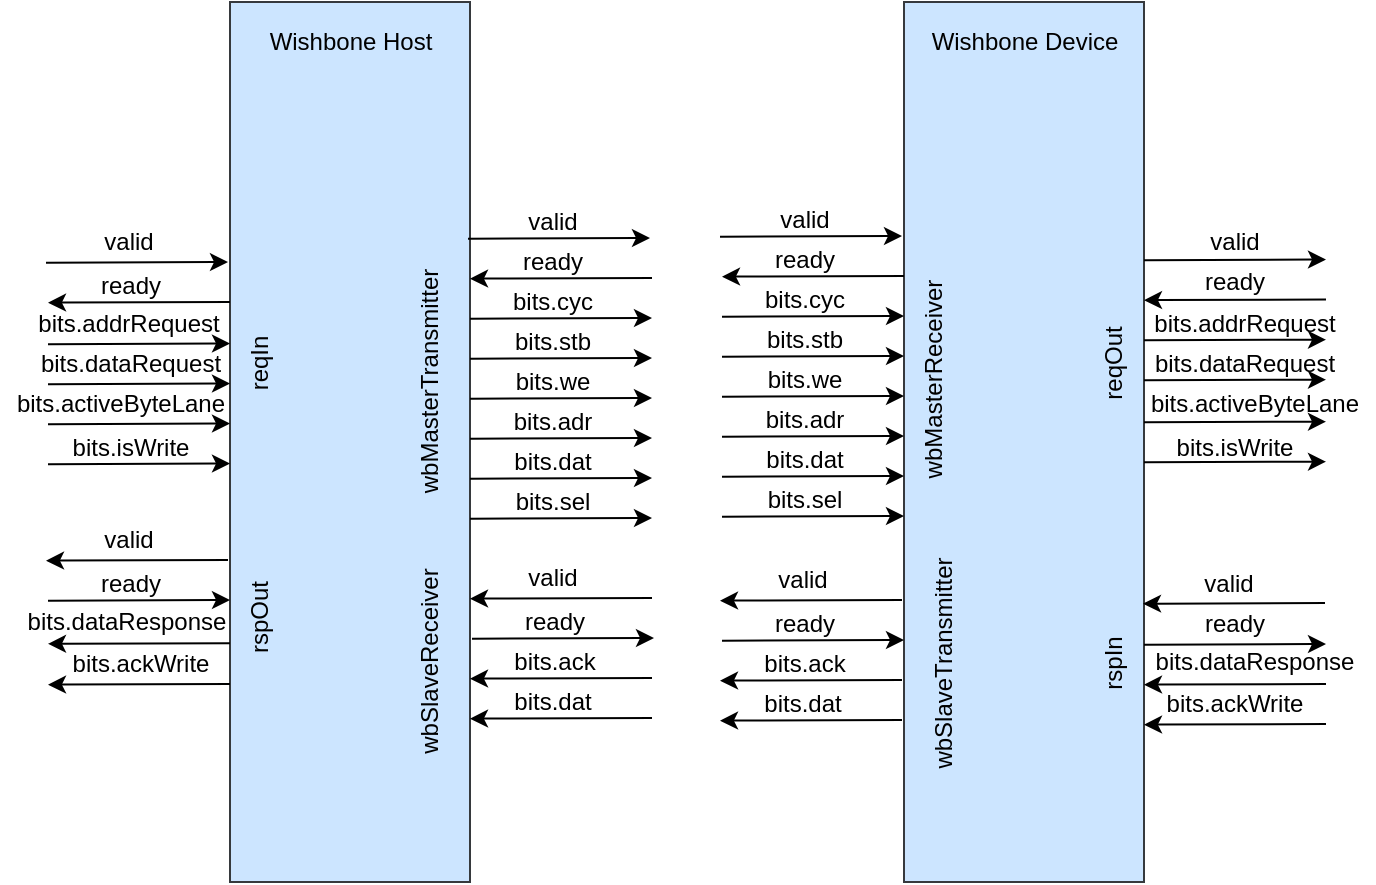 <mxfile version="14.6.3" type="device" pages="4"><diagram id="C6tOyZgDRkpqymUV0Hag" name="WB_Host"><mxGraphModel dx="786" dy="546" grid="1" gridSize="10" guides="1" tooltips="1" connect="1" arrows="1" fold="1" page="1" pageScale="1" pageWidth="850" pageHeight="1100" math="0" shadow="0"><root><mxCell id="0"/><mxCell id="1" parent="0"/><mxCell id="m73TLcLcQmcLvxjNOBcX-1" value="" style="rounded=0;whiteSpace=wrap;html=1;fillColor=#cce5ff;strokeColor=#36393d;" parent="1" vertex="1"><mxGeometry x="215" y="200" width="120" height="440" as="geometry"/></mxCell><mxCell id="m73TLcLcQmcLvxjNOBcX-2" value="" style="endArrow=classic;html=1;exitX=0.995;exitY=0.056;exitDx=0;exitDy=0;exitPerimeter=0;" parent="1" edge="1"><mxGeometry width="50" height="50" relative="1" as="geometry"><mxPoint x="334" y="318.32" as="sourcePoint"/><mxPoint x="425" y="318" as="targetPoint"/></mxGeometry></mxCell><mxCell id="m73TLcLcQmcLvxjNOBcX-3" value="" style="endArrow=classic;html=1;exitX=0.995;exitY=0.056;exitDx=0;exitDy=0;exitPerimeter=0;" parent="1" edge="1"><mxGeometry width="50" height="50" relative="1" as="geometry"><mxPoint x="426" y="338" as="sourcePoint"/><mxPoint x="335" y="338.32" as="targetPoint"/></mxGeometry></mxCell><mxCell id="m73TLcLcQmcLvxjNOBcX-4" value="valid" style="text;html=1;align=center;verticalAlign=middle;resizable=0;points=[];autosize=1;" parent="1" vertex="1"><mxGeometry x="356" y="300" width="40" height="20" as="geometry"/></mxCell><mxCell id="m73TLcLcQmcLvxjNOBcX-5" value="ready" style="text;html=1;align=center;verticalAlign=middle;resizable=0;points=[];autosize=1;" parent="1" vertex="1"><mxGeometry x="351" y="320" width="50" height="20" as="geometry"/></mxCell><mxCell id="m73TLcLcQmcLvxjNOBcX-6" value="" style="endArrow=classic;html=1;exitX=0.995;exitY=0.056;exitDx=0;exitDy=0;exitPerimeter=0;" parent="1" edge="1"><mxGeometry width="50" height="50" relative="1" as="geometry"><mxPoint x="335" y="358.32" as="sourcePoint"/><mxPoint x="426" y="358" as="targetPoint"/></mxGeometry></mxCell><mxCell id="m73TLcLcQmcLvxjNOBcX-7" value="bits.cyc" style="text;html=1;align=center;verticalAlign=middle;resizable=0;points=[];autosize=1;" parent="1" vertex="1"><mxGeometry x="346" y="340" width="60" height="20" as="geometry"/></mxCell><mxCell id="m73TLcLcQmcLvxjNOBcX-8" value="" style="endArrow=classic;html=1;exitX=0.995;exitY=0.056;exitDx=0;exitDy=0;exitPerimeter=0;" parent="1" edge="1"><mxGeometry width="50" height="50" relative="1" as="geometry"><mxPoint x="335" y="378.32" as="sourcePoint"/><mxPoint x="426" y="378" as="targetPoint"/></mxGeometry></mxCell><mxCell id="m73TLcLcQmcLvxjNOBcX-9" value="bits.stb" style="text;html=1;align=center;verticalAlign=middle;resizable=0;points=[];autosize=1;" parent="1" vertex="1"><mxGeometry x="351" y="360" width="50" height="20" as="geometry"/></mxCell><mxCell id="m73TLcLcQmcLvxjNOBcX-10" value="" style="endArrow=classic;html=1;exitX=0.995;exitY=0.056;exitDx=0;exitDy=0;exitPerimeter=0;" parent="1" edge="1"><mxGeometry width="50" height="50" relative="1" as="geometry"><mxPoint x="335" y="398.32" as="sourcePoint"/><mxPoint x="426" y="398" as="targetPoint"/></mxGeometry></mxCell><mxCell id="m73TLcLcQmcLvxjNOBcX-11" value="" style="endArrow=classic;html=1;exitX=0.995;exitY=0.056;exitDx=0;exitDy=0;exitPerimeter=0;" parent="1" edge="1"><mxGeometry width="50" height="50" relative="1" as="geometry"><mxPoint x="335" y="418.32" as="sourcePoint"/><mxPoint x="426" y="418" as="targetPoint"/></mxGeometry></mxCell><mxCell id="m73TLcLcQmcLvxjNOBcX-12" value="" style="endArrow=classic;html=1;exitX=0.995;exitY=0.056;exitDx=0;exitDy=0;exitPerimeter=0;" parent="1" edge="1"><mxGeometry width="50" height="50" relative="1" as="geometry"><mxPoint x="335" y="438.32" as="sourcePoint"/><mxPoint x="426" y="438" as="targetPoint"/></mxGeometry></mxCell><mxCell id="m73TLcLcQmcLvxjNOBcX-13" value="bits.we" style="text;html=1;align=center;verticalAlign=middle;resizable=0;points=[];autosize=1;" parent="1" vertex="1"><mxGeometry x="351" y="380" width="50" height="20" as="geometry"/></mxCell><mxCell id="m73TLcLcQmcLvxjNOBcX-14" value="bits.adr" style="text;html=1;align=center;verticalAlign=middle;resizable=0;points=[];autosize=1;" parent="1" vertex="1"><mxGeometry x="351" y="400" width="50" height="20" as="geometry"/></mxCell><mxCell id="m73TLcLcQmcLvxjNOBcX-15" value="bits.dat" style="text;html=1;align=center;verticalAlign=middle;resizable=0;points=[];autosize=1;" parent="1" vertex="1"><mxGeometry x="351" y="420" width="50" height="20" as="geometry"/></mxCell><mxCell id="m73TLcLcQmcLvxjNOBcX-16" value="" style="endArrow=classic;html=1;exitX=0.995;exitY=0.056;exitDx=0;exitDy=0;exitPerimeter=0;" parent="1" edge="1"><mxGeometry width="50" height="50" relative="1" as="geometry"><mxPoint x="335" y="458.32" as="sourcePoint"/><mxPoint x="426" y="458" as="targetPoint"/></mxGeometry></mxCell><mxCell id="m73TLcLcQmcLvxjNOBcX-17" value="bits.sel" style="text;html=1;align=center;verticalAlign=middle;resizable=0;points=[];autosize=1;" parent="1" vertex="1"><mxGeometry x="351" y="440" width="50" height="20" as="geometry"/></mxCell><mxCell id="m73TLcLcQmcLvxjNOBcX-19" value="wbMasterTransmitter" style="text;html=1;align=center;verticalAlign=middle;resizable=0;points=[];autosize=1;rotation=-90;" parent="1" vertex="1"><mxGeometry x="250" y="380" width="130" height="20" as="geometry"/></mxCell><mxCell id="m73TLcLcQmcLvxjNOBcX-20" value="valid" style="text;html=1;align=center;verticalAlign=middle;resizable=0;points=[];autosize=1;" parent="1" vertex="1"><mxGeometry x="356" y="478" width="40" height="20" as="geometry"/></mxCell><mxCell id="m73TLcLcQmcLvxjNOBcX-21" value="" style="endArrow=classic;html=1;exitX=0.995;exitY=0.056;exitDx=0;exitDy=0;exitPerimeter=0;" parent="1" edge="1"><mxGeometry width="50" height="50" relative="1" as="geometry"><mxPoint x="426" y="498" as="sourcePoint"/><mxPoint x="335" y="498.32" as="targetPoint"/></mxGeometry></mxCell><mxCell id="m73TLcLcQmcLvxjNOBcX-22" value="ready" style="text;html=1;align=center;verticalAlign=middle;resizable=0;points=[];autosize=1;" parent="1" vertex="1"><mxGeometry x="352" y="500" width="50" height="20" as="geometry"/></mxCell><mxCell id="m73TLcLcQmcLvxjNOBcX-23" value="" style="endArrow=classic;html=1;exitX=0.995;exitY=0.056;exitDx=0;exitDy=0;exitPerimeter=0;" parent="1" edge="1"><mxGeometry width="50" height="50" relative="1" as="geometry"><mxPoint x="336" y="518.32" as="sourcePoint"/><mxPoint x="427" y="518" as="targetPoint"/></mxGeometry></mxCell><mxCell id="m73TLcLcQmcLvxjNOBcX-24" value="" style="endArrow=classic;html=1;exitX=0.995;exitY=0.056;exitDx=0;exitDy=0;exitPerimeter=0;" parent="1" edge="1"><mxGeometry width="50" height="50" relative="1" as="geometry"><mxPoint x="426" y="538" as="sourcePoint"/><mxPoint x="335" y="538.32" as="targetPoint"/></mxGeometry></mxCell><mxCell id="m73TLcLcQmcLvxjNOBcX-25" value="" style="endArrow=classic;html=1;exitX=0.995;exitY=0.056;exitDx=0;exitDy=0;exitPerimeter=0;" parent="1" edge="1"><mxGeometry width="50" height="50" relative="1" as="geometry"><mxPoint x="426" y="558" as="sourcePoint"/><mxPoint x="335" y="558.32" as="targetPoint"/></mxGeometry></mxCell><mxCell id="m73TLcLcQmcLvxjNOBcX-26" value="bits.ack" style="text;html=1;align=center;verticalAlign=middle;resizable=0;points=[];autosize=1;" parent="1" vertex="1"><mxGeometry x="347" y="520" width="60" height="20" as="geometry"/></mxCell><mxCell id="m73TLcLcQmcLvxjNOBcX-27" value="bits.dat" style="text;html=1;align=center;verticalAlign=middle;resizable=0;points=[];autosize=1;" parent="1" vertex="1"><mxGeometry x="351" y="540" width="50" height="20" as="geometry"/></mxCell><mxCell id="m73TLcLcQmcLvxjNOBcX-29" value="wbSlaveReceiver" style="text;html=1;align=center;verticalAlign=middle;resizable=0;points=[];autosize=1;rotation=-90;" parent="1" vertex="1"><mxGeometry x="260" y="520" width="110" height="20" as="geometry"/></mxCell><mxCell id="m73TLcLcQmcLvxjNOBcX-30" value="valid" style="text;html=1;align=center;verticalAlign=middle;resizable=0;points=[];autosize=1;" parent="1" vertex="1"><mxGeometry x="144" y="310" width="40" height="20" as="geometry"/></mxCell><mxCell id="m73TLcLcQmcLvxjNOBcX-31" value="" style="endArrow=classic;html=1;exitX=0.995;exitY=0.056;exitDx=0;exitDy=0;exitPerimeter=0;" parent="1" edge="1"><mxGeometry width="50" height="50" relative="1" as="geometry"><mxPoint x="123" y="330.32" as="sourcePoint"/><mxPoint x="214" y="330" as="targetPoint"/></mxGeometry></mxCell><mxCell id="m73TLcLcQmcLvxjNOBcX-32" value="ready" style="text;html=1;align=center;verticalAlign=middle;resizable=0;points=[];autosize=1;" parent="1" vertex="1"><mxGeometry x="140" y="332" width="50" height="20" as="geometry"/></mxCell><mxCell id="m73TLcLcQmcLvxjNOBcX-33" value="" style="endArrow=classic;html=1;exitX=0.995;exitY=0.056;exitDx=0;exitDy=0;exitPerimeter=0;" parent="1" edge="1"><mxGeometry width="50" height="50" relative="1" as="geometry"><mxPoint x="215" y="350" as="sourcePoint"/><mxPoint x="124" y="350.32" as="targetPoint"/></mxGeometry></mxCell><mxCell id="m73TLcLcQmcLvxjNOBcX-34" value="" style="endArrow=classic;html=1;exitX=0.995;exitY=0.056;exitDx=0;exitDy=0;exitPerimeter=0;" parent="1" edge="1"><mxGeometry width="50" height="50" relative="1" as="geometry"><mxPoint x="124" y="371.08" as="sourcePoint"/><mxPoint x="215" y="370.76" as="targetPoint"/></mxGeometry></mxCell><mxCell id="m73TLcLcQmcLvxjNOBcX-35" value="bits.addrRequest" style="text;html=1;align=center;verticalAlign=middle;resizable=0;points=[];autosize=1;" parent="1" vertex="1"><mxGeometry x="109" y="351" width="110" height="20" as="geometry"/></mxCell><mxCell id="m73TLcLcQmcLvxjNOBcX-37" value="" style="endArrow=classic;html=1;exitX=0.995;exitY=0.056;exitDx=0;exitDy=0;exitPerimeter=0;" parent="1" edge="1"><mxGeometry width="50" height="50" relative="1" as="geometry"><mxPoint x="124" y="391.08" as="sourcePoint"/><mxPoint x="215" y="390.76" as="targetPoint"/></mxGeometry></mxCell><mxCell id="m73TLcLcQmcLvxjNOBcX-38" value="bits.dataRequest" style="text;html=1;align=center;verticalAlign=middle;resizable=0;points=[];autosize=1;" parent="1" vertex="1"><mxGeometry x="110" y="371" width="110" height="20" as="geometry"/></mxCell><mxCell id="m73TLcLcQmcLvxjNOBcX-39" value="" style="endArrow=classic;html=1;exitX=0.995;exitY=0.056;exitDx=0;exitDy=0;exitPerimeter=0;" parent="1" edge="1"><mxGeometry width="50" height="50" relative="1" as="geometry"><mxPoint x="124" y="411.08" as="sourcePoint"/><mxPoint x="215" y="410.76" as="targetPoint"/></mxGeometry></mxCell><mxCell id="m73TLcLcQmcLvxjNOBcX-40" value="bits.activeByteLane" style="text;html=1;align=center;verticalAlign=middle;resizable=0;points=[];autosize=1;" parent="1" vertex="1"><mxGeometry x="100" y="391" width="120" height="20" as="geometry"/></mxCell><mxCell id="m73TLcLcQmcLvxjNOBcX-41" value="" style="endArrow=classic;html=1;exitX=0.995;exitY=0.056;exitDx=0;exitDy=0;exitPerimeter=0;" parent="1" edge="1"><mxGeometry width="50" height="50" relative="1" as="geometry"><mxPoint x="124" y="431.08" as="sourcePoint"/><mxPoint x="215" y="430.76" as="targetPoint"/></mxGeometry></mxCell><mxCell id="m73TLcLcQmcLvxjNOBcX-43" value="bits.isWrite" style="text;html=1;align=center;verticalAlign=middle;resizable=0;points=[];autosize=1;" parent="1" vertex="1"><mxGeometry x="130" y="413" width="70" height="20" as="geometry"/></mxCell><mxCell id="m73TLcLcQmcLvxjNOBcX-45" value="reqIn" style="text;html=1;align=center;verticalAlign=middle;resizable=0;points=[];autosize=1;rotation=-90;" parent="1" vertex="1"><mxGeometry x="210" y="371" width="40" height="20" as="geometry"/></mxCell><mxCell id="m73TLcLcQmcLvxjNOBcX-46" value="valid" style="text;html=1;align=center;verticalAlign=middle;resizable=0;points=[];autosize=1;" parent="1" vertex="1"><mxGeometry x="144" y="459" width="40" height="20" as="geometry"/></mxCell><mxCell id="m73TLcLcQmcLvxjNOBcX-47" value="" style="endArrow=classic;html=1;exitX=0.995;exitY=0.056;exitDx=0;exitDy=0;exitPerimeter=0;" parent="1" edge="1"><mxGeometry width="50" height="50" relative="1" as="geometry"><mxPoint x="214" y="479" as="sourcePoint"/><mxPoint x="123" y="479.32" as="targetPoint"/></mxGeometry></mxCell><mxCell id="m73TLcLcQmcLvxjNOBcX-48" value="ready" style="text;html=1;align=center;verticalAlign=middle;resizable=0;points=[];autosize=1;" parent="1" vertex="1"><mxGeometry x="140" y="481" width="50" height="20" as="geometry"/></mxCell><mxCell id="m73TLcLcQmcLvxjNOBcX-49" value="" style="endArrow=classic;html=1;exitX=0.995;exitY=0.056;exitDx=0;exitDy=0;exitPerimeter=0;" parent="1" edge="1"><mxGeometry width="50" height="50" relative="1" as="geometry"><mxPoint x="124" y="499.32" as="sourcePoint"/><mxPoint x="215" y="499" as="targetPoint"/></mxGeometry></mxCell><mxCell id="m73TLcLcQmcLvxjNOBcX-50" value="" style="endArrow=classic;html=1;exitX=0.995;exitY=0.056;exitDx=0;exitDy=0;exitPerimeter=0;" parent="1" edge="1"><mxGeometry width="50" height="50" relative="1" as="geometry"><mxPoint x="215" y="520.6" as="sourcePoint"/><mxPoint x="124" y="520.92" as="targetPoint"/></mxGeometry></mxCell><mxCell id="m73TLcLcQmcLvxjNOBcX-51" value="bits.dataResponse" style="text;html=1;align=center;verticalAlign=middle;resizable=0;points=[];autosize=1;" parent="1" vertex="1"><mxGeometry x="108" y="500" width="110" height="20" as="geometry"/></mxCell><mxCell id="m73TLcLcQmcLvxjNOBcX-53" value="" style="endArrow=classic;html=1;exitX=0.995;exitY=0.056;exitDx=0;exitDy=0;exitPerimeter=0;" parent="1" edge="1"><mxGeometry width="50" height="50" relative="1" as="geometry"><mxPoint x="215" y="541" as="sourcePoint"/><mxPoint x="124" y="541.32" as="targetPoint"/></mxGeometry></mxCell><mxCell id="m73TLcLcQmcLvxjNOBcX-54" value="bits.ackWrite" style="text;html=1;align=center;verticalAlign=middle;resizable=0;points=[];autosize=1;" parent="1" vertex="1"><mxGeometry x="130" y="521" width="80" height="20" as="geometry"/></mxCell><mxCell id="m73TLcLcQmcLvxjNOBcX-56" value="rspOut" style="text;html=1;align=center;verticalAlign=middle;resizable=0;points=[];autosize=1;rotation=-90;" parent="1" vertex="1"><mxGeometry x="205" y="498" width="50" height="20" as="geometry"/></mxCell><mxCell id="RRzw5haZCyhG56mn213c-55" value="" style="rounded=0;whiteSpace=wrap;html=1;fillColor=#cce5ff;strokeColor=#36393d;" parent="1" vertex="1"><mxGeometry x="552" y="200" width="120" height="440" as="geometry"/></mxCell><mxCell id="RRzw5haZCyhG56mn213c-56" value="" style="endArrow=classic;html=1;exitX=0.995;exitY=0.056;exitDx=0;exitDy=0;exitPerimeter=0;" parent="1" edge="1"><mxGeometry x="166" y="199" width="50" height="50" as="geometry"><mxPoint x="460" y="317.32" as="sourcePoint"/><mxPoint x="551" y="317" as="targetPoint"/></mxGeometry></mxCell><mxCell id="RRzw5haZCyhG56mn213c-57" value="" style="endArrow=classic;html=1;exitX=0.995;exitY=0.056;exitDx=0;exitDy=0;exitPerimeter=0;" parent="1" edge="1"><mxGeometry x="166" y="199" width="50" height="50" as="geometry"><mxPoint x="552" y="337" as="sourcePoint"/><mxPoint x="461" y="337.32" as="targetPoint"/></mxGeometry></mxCell><mxCell id="RRzw5haZCyhG56mn213c-58" value="valid" style="text;html=1;align=center;verticalAlign=middle;resizable=0;points=[];autosize=1;" parent="1" vertex="1"><mxGeometry x="482" y="299" width="40" height="20" as="geometry"/></mxCell><mxCell id="RRzw5haZCyhG56mn213c-59" value="ready" style="text;html=1;align=center;verticalAlign=middle;resizable=0;points=[];autosize=1;" parent="1" vertex="1"><mxGeometry x="477" y="319" width="50" height="20" as="geometry"/></mxCell><mxCell id="RRzw5haZCyhG56mn213c-60" value="" style="endArrow=classic;html=1;exitX=0.995;exitY=0.056;exitDx=0;exitDy=0;exitPerimeter=0;" parent="1" edge="1"><mxGeometry x="166" y="199" width="50" height="50" as="geometry"><mxPoint x="461" y="357.32" as="sourcePoint"/><mxPoint x="552" y="357" as="targetPoint"/></mxGeometry></mxCell><mxCell id="RRzw5haZCyhG56mn213c-61" value="bits.cyc" style="text;html=1;align=center;verticalAlign=middle;resizable=0;points=[];autosize=1;" parent="1" vertex="1"><mxGeometry x="472" y="339" width="60" height="20" as="geometry"/></mxCell><mxCell id="RRzw5haZCyhG56mn213c-62" value="" style="endArrow=classic;html=1;exitX=0.995;exitY=0.056;exitDx=0;exitDy=0;exitPerimeter=0;" parent="1" edge="1"><mxGeometry x="166" y="199" width="50" height="50" as="geometry"><mxPoint x="461" y="377.32" as="sourcePoint"/><mxPoint x="552" y="377" as="targetPoint"/></mxGeometry></mxCell><mxCell id="RRzw5haZCyhG56mn213c-63" value="bits.stb" style="text;html=1;align=center;verticalAlign=middle;resizable=0;points=[];autosize=1;" parent="1" vertex="1"><mxGeometry x="477" y="359" width="50" height="20" as="geometry"/></mxCell><mxCell id="RRzw5haZCyhG56mn213c-64" value="" style="endArrow=classic;html=1;exitX=0.995;exitY=0.056;exitDx=0;exitDy=0;exitPerimeter=0;" parent="1" edge="1"><mxGeometry x="166" y="199" width="50" height="50" as="geometry"><mxPoint x="461" y="397.32" as="sourcePoint"/><mxPoint x="552" y="397" as="targetPoint"/></mxGeometry></mxCell><mxCell id="RRzw5haZCyhG56mn213c-65" value="" style="endArrow=classic;html=1;exitX=0.995;exitY=0.056;exitDx=0;exitDy=0;exitPerimeter=0;" parent="1" edge="1"><mxGeometry x="166" y="199" width="50" height="50" as="geometry"><mxPoint x="461" y="417.32" as="sourcePoint"/><mxPoint x="552" y="417" as="targetPoint"/></mxGeometry></mxCell><mxCell id="RRzw5haZCyhG56mn213c-66" value="" style="endArrow=classic;html=1;exitX=0.995;exitY=0.056;exitDx=0;exitDy=0;exitPerimeter=0;" parent="1" edge="1"><mxGeometry x="166" y="199" width="50" height="50" as="geometry"><mxPoint x="461" y="437.32" as="sourcePoint"/><mxPoint x="552" y="437" as="targetPoint"/></mxGeometry></mxCell><mxCell id="RRzw5haZCyhG56mn213c-67" value="bits.we" style="text;html=1;align=center;verticalAlign=middle;resizable=0;points=[];autosize=1;" parent="1" vertex="1"><mxGeometry x="477" y="379" width="50" height="20" as="geometry"/></mxCell><mxCell id="RRzw5haZCyhG56mn213c-68" value="bits.adr" style="text;html=1;align=center;verticalAlign=middle;resizable=0;points=[];autosize=1;" parent="1" vertex="1"><mxGeometry x="477" y="399" width="50" height="20" as="geometry"/></mxCell><mxCell id="RRzw5haZCyhG56mn213c-69" value="bits.dat" style="text;html=1;align=center;verticalAlign=middle;resizable=0;points=[];autosize=1;" parent="1" vertex="1"><mxGeometry x="477" y="419" width="50" height="20" as="geometry"/></mxCell><mxCell id="RRzw5haZCyhG56mn213c-70" value="" style="endArrow=classic;html=1;exitX=0.995;exitY=0.056;exitDx=0;exitDy=0;exitPerimeter=0;" parent="1" edge="1"><mxGeometry x="166" y="199" width="50" height="50" as="geometry"><mxPoint x="461" y="457.32" as="sourcePoint"/><mxPoint x="552" y="457" as="targetPoint"/></mxGeometry></mxCell><mxCell id="RRzw5haZCyhG56mn213c-71" value="bits.sel" style="text;html=1;align=center;verticalAlign=middle;resizable=0;points=[];autosize=1;" parent="1" vertex="1"><mxGeometry x="477" y="439" width="50" height="20" as="geometry"/></mxCell><mxCell id="RRzw5haZCyhG56mn213c-73" value="wbMasterReceiver" style="text;html=1;align=center;verticalAlign=middle;resizable=0;points=[];autosize=1;rotation=-90;" parent="1" vertex="1"><mxGeometry x="512" y="379" width="110" height="20" as="geometry"/></mxCell><mxCell id="RRzw5haZCyhG56mn213c-74" value="valid" style="text;html=1;align=center;verticalAlign=middle;resizable=0;points=[];autosize=1;" parent="1" vertex="1"><mxGeometry x="481" y="479" width="40" height="20" as="geometry"/></mxCell><mxCell id="RRzw5haZCyhG56mn213c-75" value="" style="endArrow=classic;html=1;exitX=0.995;exitY=0.056;exitDx=0;exitDy=0;exitPerimeter=0;" parent="1" edge="1"><mxGeometry x="165" y="201" width="50" height="50" as="geometry"><mxPoint x="551" y="499" as="sourcePoint"/><mxPoint x="460" y="499.32" as="targetPoint"/></mxGeometry></mxCell><mxCell id="RRzw5haZCyhG56mn213c-76" value="ready" style="text;html=1;align=center;verticalAlign=middle;resizable=0;points=[];autosize=1;" parent="1" vertex="1"><mxGeometry x="477" y="501" width="50" height="20" as="geometry"/></mxCell><mxCell id="RRzw5haZCyhG56mn213c-77" value="" style="endArrow=classic;html=1;exitX=0.995;exitY=0.056;exitDx=0;exitDy=0;exitPerimeter=0;" parent="1" edge="1"><mxGeometry x="165" y="201" width="50" height="50" as="geometry"><mxPoint x="461" y="519.32" as="sourcePoint"/><mxPoint x="552" y="519" as="targetPoint"/></mxGeometry></mxCell><mxCell id="RRzw5haZCyhG56mn213c-78" value="" style="endArrow=classic;html=1;exitX=0.995;exitY=0.056;exitDx=0;exitDy=0;exitPerimeter=0;" parent="1" edge="1"><mxGeometry x="165" y="201" width="50" height="50" as="geometry"><mxPoint x="551" y="539" as="sourcePoint"/><mxPoint x="460" y="539.32" as="targetPoint"/></mxGeometry></mxCell><mxCell id="RRzw5haZCyhG56mn213c-79" value="" style="endArrow=classic;html=1;exitX=0.995;exitY=0.056;exitDx=0;exitDy=0;exitPerimeter=0;" parent="1" edge="1"><mxGeometry x="165" y="201" width="50" height="50" as="geometry"><mxPoint x="551" y="559" as="sourcePoint"/><mxPoint x="460" y="559.32" as="targetPoint"/></mxGeometry></mxCell><mxCell id="RRzw5haZCyhG56mn213c-80" value="bits.ack" style="text;html=1;align=center;verticalAlign=middle;resizable=0;points=[];autosize=1;" parent="1" vertex="1"><mxGeometry x="472" y="521" width="60" height="20" as="geometry"/></mxCell><mxCell id="RRzw5haZCyhG56mn213c-81" value="bits.dat" style="text;html=1;align=center;verticalAlign=middle;resizable=0;points=[];autosize=1;" parent="1" vertex="1"><mxGeometry x="476" y="541" width="50" height="20" as="geometry"/></mxCell><mxCell id="RRzw5haZCyhG56mn213c-83" value="wbSlaveTransmitter" style="text;html=1;align=center;verticalAlign=middle;resizable=0;points=[];autosize=1;rotation=-90;" parent="1" vertex="1"><mxGeometry x="512" y="521" width="120" height="20" as="geometry"/></mxCell><mxCell id="RRzw5haZCyhG56mn213c-84" value="valid" style="text;html=1;align=center;verticalAlign=middle;resizable=0;points=[];autosize=1;" parent="1" vertex="1"><mxGeometry x="697" y="310" width="40" height="20" as="geometry"/></mxCell><mxCell id="RRzw5haZCyhG56mn213c-85" value="" style="endArrow=classic;html=1;exitX=0.995;exitY=0.056;exitDx=0;exitDy=0;exitPerimeter=0;" parent="1" edge="1"><mxGeometry x="589" y="198.76" width="50" height="50" as="geometry"><mxPoint x="672" y="329.08" as="sourcePoint"/><mxPoint x="763" y="328.76" as="targetPoint"/></mxGeometry></mxCell><mxCell id="RRzw5haZCyhG56mn213c-86" value="ready" style="text;html=1;align=center;verticalAlign=middle;resizable=0;points=[];autosize=1;" parent="1" vertex="1"><mxGeometry x="692" y="330" width="50" height="20" as="geometry"/></mxCell><mxCell id="RRzw5haZCyhG56mn213c-87" value="" style="endArrow=classic;html=1;exitX=0.995;exitY=0.056;exitDx=0;exitDy=0;exitPerimeter=0;" parent="1" edge="1"><mxGeometry x="588" y="198.76" width="50" height="50" as="geometry"><mxPoint x="763" y="348.76" as="sourcePoint"/><mxPoint x="672" y="349.08" as="targetPoint"/></mxGeometry></mxCell><mxCell id="RRzw5haZCyhG56mn213c-88" value="" style="endArrow=classic;html=1;exitX=0.995;exitY=0.056;exitDx=0;exitDy=0;exitPerimeter=0;" parent="1" edge="1"><mxGeometry x="588" y="198.08" width="50" height="50" as="geometry"><mxPoint x="672" y="369.16" as="sourcePoint"/><mxPoint x="763" y="368.84" as="targetPoint"/></mxGeometry></mxCell><mxCell id="RRzw5haZCyhG56mn213c-89" value="bits.addrRequest" style="text;html=1;align=center;verticalAlign=middle;resizable=0;points=[];autosize=1;" parent="1" vertex="1"><mxGeometry x="667" y="351" width="110" height="20" as="geometry"/></mxCell><mxCell id="RRzw5haZCyhG56mn213c-90" value="" style="endArrow=classic;html=1;exitX=0.995;exitY=0.056;exitDx=0;exitDy=0;exitPerimeter=0;" parent="1" edge="1"><mxGeometry x="588" y="198.08" width="50" height="50" as="geometry"><mxPoint x="672" y="389.16" as="sourcePoint"/><mxPoint x="763" y="388.84" as="targetPoint"/></mxGeometry></mxCell><mxCell id="RRzw5haZCyhG56mn213c-91" value="bits.dataRequest" style="text;html=1;align=center;verticalAlign=middle;resizable=0;points=[];autosize=1;" parent="1" vertex="1"><mxGeometry x="667" y="371" width="110" height="20" as="geometry"/></mxCell><mxCell id="RRzw5haZCyhG56mn213c-92" value="" style="endArrow=classic;html=1;exitX=0.995;exitY=0.056;exitDx=0;exitDy=0;exitPerimeter=0;" parent="1" edge="1"><mxGeometry x="588" y="199.08" width="50" height="50" as="geometry"><mxPoint x="672" y="410.16" as="sourcePoint"/><mxPoint x="763" y="409.84" as="targetPoint"/></mxGeometry></mxCell><mxCell id="RRzw5haZCyhG56mn213c-93" value="bits.activeByteLane" style="text;html=1;align=center;verticalAlign=middle;resizable=0;points=[];autosize=1;" parent="1" vertex="1"><mxGeometry x="667" y="391" width="120" height="20" as="geometry"/></mxCell><mxCell id="RRzw5haZCyhG56mn213c-94" value="" style="endArrow=classic;html=1;exitX=0.995;exitY=0.056;exitDx=0;exitDy=0;exitPerimeter=0;" parent="1" edge="1"><mxGeometry x="588" y="199.08" width="50" height="50" as="geometry"><mxPoint x="672" y="430.16" as="sourcePoint"/><mxPoint x="763" y="429.84" as="targetPoint"/></mxGeometry></mxCell><mxCell id="RRzw5haZCyhG56mn213c-95" value="bits.isWrite" style="text;html=1;align=center;verticalAlign=middle;resizable=0;points=[];autosize=1;" parent="1" vertex="1"><mxGeometry x="682" y="413" width="70" height="20" as="geometry"/></mxCell><mxCell id="RRzw5haZCyhG56mn213c-97" value="reqOut" style="text;html=1;align=center;verticalAlign=middle;resizable=0;points=[];autosize=1;rotation=-90;" parent="1" vertex="1"><mxGeometry x="632" y="371" width="50" height="20" as="geometry"/></mxCell><mxCell id="RRzw5haZCyhG56mn213c-98" value="valid" style="text;html=1;align=center;verticalAlign=middle;resizable=0;points=[];autosize=1;" parent="1" vertex="1"><mxGeometry x="694" y="481" width="40" height="20" as="geometry"/></mxCell><mxCell id="RRzw5haZCyhG56mn213c-99" value="" style="endArrow=classic;html=1;exitX=0.995;exitY=0.056;exitDx=0;exitDy=0;exitPerimeter=0;" parent="1" edge="1"><mxGeometry x="588.5" y="221.52" width="50" height="50" as="geometry"><mxPoint x="762.5" y="500.52" as="sourcePoint"/><mxPoint x="671.5" y="500.84" as="targetPoint"/></mxGeometry></mxCell><mxCell id="RRzw5haZCyhG56mn213c-100" value="ready" style="text;html=1;align=center;verticalAlign=middle;resizable=0;points=[];autosize=1;" parent="1" vertex="1"><mxGeometry x="692" y="501" width="50" height="20" as="geometry"/></mxCell><mxCell id="RRzw5haZCyhG56mn213c-101" value="" style="endArrow=classic;html=1;exitX=0.995;exitY=0.056;exitDx=0;exitDy=0;exitPerimeter=0;" parent="1" edge="1"><mxGeometry x="588" y="222" width="50" height="50" as="geometry"><mxPoint x="672" y="521.32" as="sourcePoint"/><mxPoint x="763" y="521" as="targetPoint"/></mxGeometry></mxCell><mxCell id="RRzw5haZCyhG56mn213c-102" value="" style="endArrow=classic;html=1;exitX=0.995;exitY=0.056;exitDx=0;exitDy=0;exitPerimeter=0;" parent="1" edge="1"><mxGeometry x="588" y="220.4" width="50" height="50" as="geometry"><mxPoint x="763" y="541.0" as="sourcePoint"/><mxPoint x="672" y="541.32" as="targetPoint"/></mxGeometry></mxCell><mxCell id="RRzw5haZCyhG56mn213c-103" value="bits.dataResponse" style="text;html=1;align=center;verticalAlign=middle;resizable=0;points=[];autosize=1;" parent="1" vertex="1"><mxGeometry x="672" y="520" width="110" height="20" as="geometry"/></mxCell><mxCell id="RRzw5haZCyhG56mn213c-104" value="" style="endArrow=classic;html=1;exitX=0.995;exitY=0.056;exitDx=0;exitDy=0;exitPerimeter=0;" parent="1" edge="1"><mxGeometry x="588" y="220" width="50" height="50" as="geometry"><mxPoint x="763" y="561" as="sourcePoint"/><mxPoint x="672" y="561.32" as="targetPoint"/></mxGeometry></mxCell><mxCell id="RRzw5haZCyhG56mn213c-105" value="bits.ackWrite" style="text;html=1;align=center;verticalAlign=middle;resizable=0;points=[];autosize=1;" parent="1" vertex="1"><mxGeometry x="677" y="541" width="80" height="20" as="geometry"/></mxCell><mxCell id="RRzw5haZCyhG56mn213c-107" value="rspIn" style="text;html=1;align=center;verticalAlign=middle;resizable=0;points=[];autosize=1;rotation=-90;" parent="1" vertex="1"><mxGeometry x="637" y="521" width="40" height="20" as="geometry"/></mxCell><mxCell id="RRzw5haZCyhG56mn213c-109" value="Wishbone Device" style="text;html=1;align=center;verticalAlign=middle;resizable=0;points=[];autosize=1;" parent="1" vertex="1"><mxGeometry x="557" y="210" width="110" height="20" as="geometry"/></mxCell><mxCell id="RRzw5haZCyhG56mn213c-110" value="Wishbone Host" style="text;html=1;align=center;verticalAlign=middle;resizable=0;points=[];autosize=1;" parent="1" vertex="1"><mxGeometry x="225" y="210" width="100" height="20" as="geometry"/></mxCell></root></mxGraphModel></diagram><diagram id="uPgBjm0LQCZm9QAYj_lN" name="Page-2"><mxGraphModel dx="786" dy="546" grid="1" gridSize="10" guides="1" tooltips="1" connect="1" arrows="1" fold="1" page="1" pageScale="1" pageWidth="850" pageHeight="1100" math="0" shadow="0"><root><mxCell id="m37Kp42B_fJqUzRqu6yr-0"/><mxCell id="m37Kp42B_fJqUzRqu6yr-1" parent="m37Kp42B_fJqUzRqu6yr-0"/><mxCell id="m37Kp42B_fJqUzRqu6yr-6" style="edgeStyle=orthogonalEdgeStyle;rounded=0;orthogonalLoop=1;jettySize=auto;html=1;exitX=1;exitY=0.5;exitDx=0;exitDy=0;entryX=0;entryY=0.5;entryDx=0;entryDy=0;startArrow=classic;startFill=1;shape=flexArrow;fillColor=#ffcc99;strokeColor=#36393d;" parent="m37Kp42B_fJqUzRqu6yr-1" source="m37Kp42B_fJqUzRqu6yr-2" target="m37Kp42B_fJqUzRqu6yr-3" edge="1"><mxGeometry relative="1" as="geometry"/></mxCell><mxCell id="m37Kp42B_fJqUzRqu6yr-2" value="Bus Host Adapter" style="rounded=0;whiteSpace=wrap;html=1;fillColor=#cce5ff;strokeColor=#36393d;" parent="m37Kp42B_fJqUzRqu6yr-1" vertex="1"><mxGeometry x="240" y="280" width="120" height="200" as="geometry"/></mxCell><mxCell id="m37Kp42B_fJqUzRqu6yr-3" value="Bus Device Adapter" style="rounded=0;whiteSpace=wrap;html=1;fillColor=#cce5ff;strokeColor=#36393d;" parent="m37Kp42B_fJqUzRqu6yr-1" vertex="1"><mxGeometry x="520" y="280" width="120" height="200" as="geometry"/></mxCell><mxCell id="m37Kp42B_fJqUzRqu6yr-7" value="Bus specific&lt;br&gt;bundles" style="text;html=1;align=center;verticalAlign=middle;resizable=0;points=[];autosize=1;strokeColor=none;" parent="m37Kp42B_fJqUzRqu6yr-1" vertex="1"><mxGeometry x="400" y="330" width="80" height="30" as="geometry"/></mxCell><mxCell id="m37Kp42B_fJqUzRqu6yr-10" value="" style="shape=flexArrow;endArrow=classic;html=1;exitX=0;exitY=0.75;exitDx=0;exitDy=0;fillColor=#ffff88;strokeColor=#36393d;" parent="m37Kp42B_fJqUzRqu6yr-1" source="m37Kp42B_fJqUzRqu6yr-2" edge="1"><mxGeometry width="50" height="50" relative="1" as="geometry"><mxPoint x="130" y="450" as="sourcePoint"/><mxPoint x="160" y="430" as="targetPoint"/></mxGeometry></mxCell><mxCell id="m37Kp42B_fJqUzRqu6yr-11" value="Request from IP" style="text;html=1;strokeColor=none;fillColor=none;align=center;verticalAlign=middle;whiteSpace=wrap;rounded=0;" parent="m37Kp42B_fJqUzRqu6yr-1" vertex="1"><mxGeometry x="160" y="290" width="60" height="20" as="geometry"/></mxCell><mxCell id="m37Kp42B_fJqUzRqu6yr-12" value="" style="shape=flexArrow;endArrow=classic;html=1;entryX=0;entryY=0.25;entryDx=0;entryDy=0;fillColor=#ffff88;strokeColor=#36393d;" parent="m37Kp42B_fJqUzRqu6yr-1" target="m37Kp42B_fJqUzRqu6yr-2" edge="1"><mxGeometry width="50" height="50" relative="1" as="geometry"><mxPoint x="160" y="330" as="sourcePoint"/><mxPoint x="230" y="350" as="targetPoint"/></mxGeometry></mxCell><mxCell id="m37Kp42B_fJqUzRqu6yr-13" value="Response to IP" style="text;html=1;strokeColor=none;fillColor=none;align=center;verticalAlign=middle;whiteSpace=wrap;rounded=0;" parent="m37Kp42B_fJqUzRqu6yr-1" vertex="1"><mxGeometry x="160" y="390" width="60" height="20" as="geometry"/></mxCell><mxCell id="m37Kp42B_fJqUzRqu6yr-14" value="" style="shape=flexArrow;endArrow=classic;html=1;entryX=0;entryY=0.25;entryDx=0;entryDy=0;fillColor=#ffff88;strokeColor=#36393d;" parent="m37Kp42B_fJqUzRqu6yr-1" edge="1"><mxGeometry width="50" height="50" relative="1" as="geometry"><mxPoint x="640" y="330" as="sourcePoint"/><mxPoint x="720" y="330" as="targetPoint"/></mxGeometry></mxCell><mxCell id="m37Kp42B_fJqUzRqu6yr-15" value="Request to IP" style="text;html=1;strokeColor=none;fillColor=none;align=center;verticalAlign=middle;whiteSpace=wrap;rounded=0;" parent="m37Kp42B_fJqUzRqu6yr-1" vertex="1"><mxGeometry x="640" y="290" width="60" height="20" as="geometry"/></mxCell><mxCell id="m37Kp42B_fJqUzRqu6yr-16" value="" style="shape=flexArrow;endArrow=classic;html=1;exitX=0;exitY=0.75;exitDx=0;exitDy=0;fillColor=#ffff88;strokeColor=#36393d;" parent="m37Kp42B_fJqUzRqu6yr-1" edge="1"><mxGeometry width="50" height="50" relative="1" as="geometry"><mxPoint x="720" y="430" as="sourcePoint"/><mxPoint x="640" y="430" as="targetPoint"/></mxGeometry></mxCell><mxCell id="m37Kp42B_fJqUzRqu6yr-17" value="Response from IP" style="text;html=1;strokeColor=none;fillColor=none;align=center;verticalAlign=middle;whiteSpace=wrap;rounded=0;" parent="m37Kp42B_fJqUzRqu6yr-1" vertex="1"><mxGeometry x="650" y="390" width="60" height="20" as="geometry"/></mxCell></root></mxGraphModel></diagram><diagram id="3uTfJ_av-vu6L-pomQfk" name="Page-3"><mxGraphModel dx="786" dy="546" grid="1" gridSize="10" guides="1" tooltips="1" connect="1" arrows="1" fold="1" page="1" pageScale="1" pageWidth="1100" pageHeight="850" math="0" shadow="0"><root><mxCell id="gYm5f2_HEX0by_NMhK-d-0"/><mxCell id="gYm5f2_HEX0by_NMhK-d-1" parent="gYm5f2_HEX0by_NMhK-d-0"/><mxCell id="qEjxXy9emyU0zm7Urv3l-101" value="" style="rounded=0;whiteSpace=wrap;html=1;fillColor=none;dashed=1;strokeWidth=2;" parent="gYm5f2_HEX0by_NMhK-d-1" vertex="1"><mxGeometry x="80" y="160" width="720" height="440" as="geometry"/></mxCell><mxCell id="qEjxXy9emyU0zm7Urv3l-0" value="" style="rounded=0;whiteSpace=wrap;html=1;fillColor=#cce5ff;strokeColor=#36393d;" parent="gYm5f2_HEX0by_NMhK-d-1" vertex="1"><mxGeometry x="135" y="200" width="120" height="360" as="geometry"/></mxCell><mxCell id="qEjxXy9emyU0zm7Urv3l-17" value="wbMasterTransmitter" style="text;html=1;align=center;verticalAlign=middle;resizable=0;points=[];autosize=1;rotation=-90;" parent="gYm5f2_HEX0by_NMhK-d-1" vertex="1"><mxGeometry x="170" y="310" width="130" height="20" as="geometry"/></mxCell><mxCell id="qEjxXy9emyU0zm7Urv3l-26" value="wbSlaveReceiver" style="text;html=1;align=center;verticalAlign=middle;resizable=0;points=[];autosize=1;rotation=-90;" parent="gYm5f2_HEX0by_NMhK-d-1" vertex="1"><mxGeometry x="180" y="470" width="110" height="20" as="geometry"/></mxCell><mxCell id="qEjxXy9emyU0zm7Urv3l-39" value="reqIn" style="text;html=1;align=center;verticalAlign=middle;resizable=0;points=[];autosize=1;rotation=-90;" parent="gYm5f2_HEX0by_NMhK-d-1" vertex="1"><mxGeometry x="130" y="310" width="40" height="20" as="geometry"/></mxCell><mxCell id="qEjxXy9emyU0zm7Urv3l-48" value="rspOut" style="text;html=1;align=center;verticalAlign=middle;resizable=0;points=[];autosize=1;rotation=-90;" parent="gYm5f2_HEX0by_NMhK-d-1" vertex="1"><mxGeometry x="125" y="470" width="50" height="20" as="geometry"/></mxCell><mxCell id="qEjxXy9emyU0zm7Urv3l-49" value="" style="rounded=0;whiteSpace=wrap;html=1;fillColor=#cce5ff;strokeColor=#36393d;" parent="gYm5f2_HEX0by_NMhK-d-1" vertex="1"><mxGeometry x="472" y="200" width="120" height="360" as="geometry"/></mxCell><mxCell id="qEjxXy9emyU0zm7Urv3l-66" value="wbMasterReceiver" style="text;html=1;align=center;verticalAlign=middle;resizable=0;points=[];autosize=1;rotation=-90;" parent="gYm5f2_HEX0by_NMhK-d-1" vertex="1"><mxGeometry x="437" y="310" width="110" height="20" as="geometry"/></mxCell><mxCell id="qEjxXy9emyU0zm7Urv3l-75" value="wbSlaveTransmitter" style="text;html=1;align=center;verticalAlign=middle;resizable=0;points=[];autosize=1;rotation=-90;" parent="gYm5f2_HEX0by_NMhK-d-1" vertex="1"><mxGeometry x="432" y="470" width="120" height="20" as="geometry"/></mxCell><mxCell id="qEjxXy9emyU0zm7Urv3l-88" value="reqOut" style="text;html=1;align=center;verticalAlign=middle;resizable=0;points=[];autosize=1;rotation=-90;" parent="gYm5f2_HEX0by_NMhK-d-1" vertex="1"><mxGeometry x="552" y="310" width="50" height="20" as="geometry"/></mxCell><mxCell id="qEjxXy9emyU0zm7Urv3l-97" value="rspIn" style="text;html=1;align=center;verticalAlign=middle;resizable=0;points=[];autosize=1;rotation=-90;" parent="gYm5f2_HEX0by_NMhK-d-1" vertex="1"><mxGeometry x="557" y="470" width="40" height="20" as="geometry"/></mxCell><mxCell id="qEjxXy9emyU0zm7Urv3l-98" value="Wishbone Device" style="text;html=1;align=center;verticalAlign=middle;resizable=0;points=[];autosize=1;" parent="gYm5f2_HEX0by_NMhK-d-1" vertex="1"><mxGeometry x="477" y="210" width="110" height="20" as="geometry"/></mxCell><mxCell id="qEjxXy9emyU0zm7Urv3l-99" value="Wishbone Host" style="text;html=1;align=center;verticalAlign=middle;resizable=0;points=[];autosize=1;" parent="gYm5f2_HEX0by_NMhK-d-1" vertex="1"><mxGeometry x="145" y="210" width="100" height="20" as="geometry"/></mxCell><mxCell id="qEjxXy9emyU0zm7Urv3l-102" value="&lt;font style=&quot;font-size: 20px&quot;&gt;Harness&lt;/font&gt;" style="text;html=1;strokeColor=none;fillColor=none;align=center;verticalAlign=middle;whiteSpace=wrap;rounded=0;dashed=1;" parent="gYm5f2_HEX0by_NMhK-d-1" vertex="1"><mxGeometry x="105" y="130" width="40" height="20" as="geometry"/></mxCell><mxCell id="qEjxXy9emyU0zm7Urv3l-103" value="" style="shape=flexArrow;endArrow=classic;html=1;entryX=0.55;entryY=-0.25;entryDx=0;entryDy=0;entryPerimeter=0;fillColor=#ffff88;strokeColor=#36393d;" parent="gYm5f2_HEX0by_NMhK-d-1" target="qEjxXy9emyU0zm7Urv3l-39" edge="1"><mxGeometry width="50" height="50" relative="1" as="geometry"><mxPoint x="40" y="318" as="sourcePoint"/><mxPoint x="60" y="310" as="targetPoint"/></mxGeometry></mxCell><mxCell id="qEjxXy9emyU0zm7Urv3l-104" value="" style="shape=flexArrow;endArrow=classic;html=1;entryX=0.55;entryY=-0.25;entryDx=0;entryDy=0;entryPerimeter=0;fillColor=#ffff88;strokeColor=#36393d;" parent="gYm5f2_HEX0by_NMhK-d-1" edge="1"><mxGeometry width="50" height="50" relative="1" as="geometry"><mxPoint x="135" y="479.5" as="sourcePoint"/><mxPoint x="40" y="479.5" as="targetPoint"/></mxGeometry></mxCell><mxCell id="qEjxXy9emyU0zm7Urv3l-106" value="Memory" style="rounded=1;whiteSpace=wrap;html=1;strokeWidth=1;fillColor=#bac8d3;" parent="gYm5f2_HEX0by_NMhK-d-1" vertex="1"><mxGeometry x="650" y="280" width="120" height="230" as="geometry"/></mxCell><mxCell id="qEjxXy9emyU0zm7Urv3l-108" value="" style="endArrow=classic;html=1;entryX=0;entryY=0.171;entryDx=0;entryDy=0;entryPerimeter=0;exitX=1.004;exitY=0.333;exitDx=0;exitDy=0;exitPerimeter=0;shape=flexArrow;fillColor=#ffff88;strokeColor=#36393d;" parent="gYm5f2_HEX0by_NMhK-d-1" source="qEjxXy9emyU0zm7Urv3l-49" target="qEjxXy9emyU0zm7Urv3l-106" edge="1"><mxGeometry width="50" height="50" relative="1" as="geometry"><mxPoint x="560" y="430" as="sourcePoint"/><mxPoint x="610" y="380" as="targetPoint"/></mxGeometry></mxCell><mxCell id="qEjxXy9emyU0zm7Urv3l-109" value="" style="endArrow=classic;html=1;entryX=0;entryY=0.171;entryDx=0;entryDy=0;entryPerimeter=0;exitX=1.004;exitY=0.333;exitDx=0;exitDy=0;exitPerimeter=0;shape=flexArrow;fillColor=#ffff88;strokeColor=#36393d;" parent="gYm5f2_HEX0by_NMhK-d-1" edge="1"><mxGeometry width="50" height="50" relative="1" as="geometry"><mxPoint x="649.52" y="479.73" as="sourcePoint"/><mxPoint x="592.0" y="480.28" as="targetPoint"/></mxGeometry></mxCell><mxCell id="qEjxXy9emyU0zm7Urv3l-112" value="" style="shape=flexArrow;endArrow=classic;html=1;exitX=0.997;exitY=0.334;exitDx=0;exitDy=0;exitPerimeter=0;entryX=0.006;entryY=0.335;entryDx=0;entryDy=0;entryPerimeter=0;fillColor=#ffcc99;" parent="gYm5f2_HEX0by_NMhK-d-1" source="qEjxXy9emyU0zm7Urv3l-0" target="qEjxXy9emyU0zm7Urv3l-49" edge="1"><mxGeometry width="50" height="50" relative="1" as="geometry"><mxPoint x="340" y="370" as="sourcePoint"/><mxPoint x="390" y="320" as="targetPoint"/></mxGeometry></mxCell><mxCell id="qEjxXy9emyU0zm7Urv3l-113" value="" style="shape=flexArrow;endArrow=classic;html=1;exitX=0.997;exitY=0.334;exitDx=0;exitDy=0;exitPerimeter=0;entryX=0.006;entryY=0.335;entryDx=0;entryDy=0;entryPerimeter=0;fillColor=#ffcc99;" parent="gYm5f2_HEX0by_NMhK-d-1" edge="1"><mxGeometry width="50" height="50" relative="1" as="geometry"><mxPoint x="472.0" y="480.18" as="sourcePoint"/><mxPoint x="253.92" y="479.82" as="targetPoint"/></mxGeometry></mxCell></root></mxGraphModel></diagram><diagram id="4HukY_uDb0JN4OXpW-Xz" name="Page-4"><mxGraphModel dx="786" dy="489" grid="1" gridSize="10" guides="1" tooltips="1" connect="1" arrows="1" fold="1" page="1" pageScale="1" pageWidth="1100" pageHeight="850" math="0" shadow="0"><root><mxCell id="NBB6FE-2gQ7-3W7WSYVH-0"/><mxCell id="NBB6FE-2gQ7-3W7WSYVH-1" parent="NBB6FE-2gQ7-3W7WSYVH-0"/><mxCell id="NBB6FE-2gQ7-3W7WSYVH-2" value="" style="rounded=0;whiteSpace=wrap;html=1;fillColor=none;dashed=1;strokeWidth=2;" vertex="1" parent="NBB6FE-2gQ7-3W7WSYVH-1"><mxGeometry x="60" y="160" width="720" height="580" as="geometry"/></mxCell><mxCell id="rSHXmv7wQIJDogPH21vj-30" value="" style="rounded=1;whiteSpace=wrap;html=1;rotation=90;fillColor=#e1d5e7;" vertex="1" parent="NBB6FE-2gQ7-3W7WSYVH-1"><mxGeometry x="115" y="465" width="450" height="60" as="geometry"/></mxCell><mxCell id="NBB6FE-2gQ7-3W7WSYVH-15" value="&lt;font style=&quot;font-size: 20px&quot;&gt;SwitchHarness&lt;/font&gt;" style="text;html=1;strokeColor=none;fillColor=none;align=center;verticalAlign=middle;whiteSpace=wrap;rounded=0;dashed=1;" vertex="1" parent="NBB6FE-2gQ7-3W7WSYVH-1"><mxGeometry x="126" y="130" width="40" height="20" as="geometry"/></mxCell><mxCell id="NBB6FE-2gQ7-3W7WSYVH-16" value="" style="shape=flexArrow;endArrow=classic;html=1;entryX=0.55;entryY=-0.25;entryDx=0;entryDy=0;entryPerimeter=0;fillColor=#ffff88;strokeColor=#36393d;" edge="1" parent="NBB6FE-2gQ7-3W7WSYVH-1" target="NBB6FE-2gQ7-3W7WSYVH-6"><mxGeometry width="50" height="50" relative="1" as="geometry"><mxPoint x="40" y="378" as="sourcePoint"/><mxPoint x="60" y="310" as="targetPoint"/></mxGeometry></mxCell><mxCell id="NBB6FE-2gQ7-3W7WSYVH-17" value="" style="shape=flexArrow;endArrow=classic;html=1;fillColor=#ffff88;strokeColor=#36393d;" edge="1" parent="NBB6FE-2gQ7-3W7WSYVH-1"><mxGeometry width="50" height="50" relative="1" as="geometry"><mxPoint x="140" y="540" as="sourcePoint"/><mxPoint x="40" y="540" as="targetPoint"/></mxGeometry></mxCell><mxCell id="NBB6FE-2gQ7-3W7WSYVH-18" value="Memory" style="rounded=1;whiteSpace=wrap;html=1;strokeWidth=1;fillColor=#bac8d3;" vertex="1" parent="NBB6FE-2gQ7-3W7WSYVH-1"><mxGeometry x="630" y="220" width="120" height="135" as="geometry"/></mxCell><mxCell id="NBB6FE-2gQ7-3W7WSYVH-23" value="" style="group" vertex="1" connectable="0" parent="NBB6FE-2gQ7-3W7WSYVH-1"><mxGeometry x="440" y="200" width="120" height="165" as="geometry"/></mxCell><mxCell id="NBB6FE-2gQ7-3W7WSYVH-8" value="" style="rounded=0;whiteSpace=wrap;html=1;fillColor=#cce5ff;strokeColor=#36393d;" vertex="1" parent="NBB6FE-2gQ7-3W7WSYVH-23"><mxGeometry width="120" height="165" as="geometry"/></mxCell><mxCell id="NBB6FE-2gQ7-3W7WSYVH-9" value="wbMaster" style="text;html=1;align=center;verticalAlign=middle;resizable=0;points=[];autosize=1;rotation=-90;" vertex="1" parent="NBB6FE-2gQ7-3W7WSYVH-23"><mxGeometry x="-15" y="50.417" width="70" height="20" as="geometry"/></mxCell><mxCell id="NBB6FE-2gQ7-3W7WSYVH-10" value="wbSlave" style="text;html=1;align=center;verticalAlign=middle;resizable=0;points=[];autosize=1;rotation=-90;" vertex="1" parent="NBB6FE-2gQ7-3W7WSYVH-23"><mxGeometry x="-10" y="123.75" width="60" height="20" as="geometry"/></mxCell><mxCell id="NBB6FE-2gQ7-3W7WSYVH-11" value="reqOut" style="text;html=1;align=center;verticalAlign=middle;resizable=0;points=[];autosize=1;rotation=-90;" vertex="1" parent="NBB6FE-2gQ7-3W7WSYVH-23"><mxGeometry x="80" y="50.417" width="50" height="20" as="geometry"/></mxCell><mxCell id="NBB6FE-2gQ7-3W7WSYVH-12" value="rspIn" style="text;html=1;align=center;verticalAlign=middle;resizable=0;points=[];autosize=1;rotation=-90;" vertex="1" parent="NBB6FE-2gQ7-3W7WSYVH-23"><mxGeometry x="85" y="123.75" width="40" height="20" as="geometry"/></mxCell><mxCell id="NBB6FE-2gQ7-3W7WSYVH-13" value="Wishbone Device" style="text;html=1;align=center;verticalAlign=middle;resizable=0;points=[];autosize=1;" vertex="1" parent="NBB6FE-2gQ7-3W7WSYVH-23"><mxGeometry x="5" y="4.583" width="110" height="20" as="geometry"/></mxCell><mxCell id="rSHXmv7wQIJDogPH21vj-10" value="hostIn" style="text;html=1;align=center;verticalAlign=middle;resizable=0;points=[];autosize=1;rotation=-90;" vertex="1" parent="NBB6FE-2gQ7-3W7WSYVH-1"><mxGeometry x="295" y="368" width="50" height="20" as="geometry"/></mxCell><mxCell id="rSHXmv7wQIJDogPH21vj-11" value="hostOut" style="text;html=1;align=center;verticalAlign=middle;resizable=0;points=[];autosize=1;rotation=-90;" vertex="1" parent="NBB6FE-2gQ7-3W7WSYVH-1"><mxGeometry x="290" y="530" width="60" height="20" as="geometry"/></mxCell><mxCell id="rSHXmv7wQIJDogPH21vj-12" value="" style="group" vertex="1" connectable="0" parent="NBB6FE-2gQ7-3W7WSYVH-1"><mxGeometry x="440" y="380" width="120" height="165" as="geometry"/></mxCell><mxCell id="rSHXmv7wQIJDogPH21vj-13" value="" style="rounded=0;whiteSpace=wrap;html=1;fillColor=#cce5ff;strokeColor=#36393d;" vertex="1" parent="rSHXmv7wQIJDogPH21vj-12"><mxGeometry width="120" height="165" as="geometry"/></mxCell><mxCell id="rSHXmv7wQIJDogPH21vj-14" value="wbMaster" style="text;html=1;align=center;verticalAlign=middle;resizable=0;points=[];autosize=1;rotation=-90;" vertex="1" parent="rSHXmv7wQIJDogPH21vj-12"><mxGeometry x="-15" y="50.417" width="70" height="20" as="geometry"/></mxCell><mxCell id="rSHXmv7wQIJDogPH21vj-15" value="wbSlave" style="text;html=1;align=center;verticalAlign=middle;resizable=0;points=[];autosize=1;rotation=-90;" vertex="1" parent="rSHXmv7wQIJDogPH21vj-12"><mxGeometry x="-10" y="123.75" width="60" height="20" as="geometry"/></mxCell><mxCell id="rSHXmv7wQIJDogPH21vj-16" value="reqOut" style="text;html=1;align=center;verticalAlign=middle;resizable=0;points=[];autosize=1;rotation=-90;" vertex="1" parent="rSHXmv7wQIJDogPH21vj-12"><mxGeometry x="80" y="50.417" width="50" height="20" as="geometry"/></mxCell><mxCell id="rSHXmv7wQIJDogPH21vj-17" value="rspIn" style="text;html=1;align=center;verticalAlign=middle;resizable=0;points=[];autosize=1;rotation=-90;" vertex="1" parent="rSHXmv7wQIJDogPH21vj-12"><mxGeometry x="85" y="123.75" width="40" height="20" as="geometry"/></mxCell><mxCell id="rSHXmv7wQIJDogPH21vj-18" value="Wishbone Device" style="text;html=1;align=center;verticalAlign=middle;resizable=0;points=[];autosize=1;" vertex="1" parent="rSHXmv7wQIJDogPH21vj-12"><mxGeometry x="5" y="4.583" width="110" height="20" as="geometry"/></mxCell><mxCell id="rSHXmv7wQIJDogPH21vj-19" value="" style="group" vertex="1" connectable="0" parent="NBB6FE-2gQ7-3W7WSYVH-1"><mxGeometry x="440" y="560" width="120" height="165" as="geometry"/></mxCell><mxCell id="rSHXmv7wQIJDogPH21vj-20" value="" style="rounded=0;whiteSpace=wrap;html=1;fillColor=#cce5ff;strokeColor=#36393d;" vertex="1" parent="rSHXmv7wQIJDogPH21vj-19"><mxGeometry width="120" height="165" as="geometry"/></mxCell><mxCell id="rSHXmv7wQIJDogPH21vj-21" value="wbMaster" style="text;html=1;align=center;verticalAlign=middle;resizable=0;points=[];autosize=1;rotation=-90;" vertex="1" parent="rSHXmv7wQIJDogPH21vj-19"><mxGeometry x="-15" y="50.417" width="70" height="20" as="geometry"/></mxCell><mxCell id="rSHXmv7wQIJDogPH21vj-22" value="wbSlave" style="text;html=1;align=center;verticalAlign=middle;resizable=0;points=[];autosize=1;rotation=-90;" vertex="1" parent="rSHXmv7wQIJDogPH21vj-19"><mxGeometry x="-10" y="123.75" width="60" height="20" as="geometry"/></mxCell><mxCell id="rSHXmv7wQIJDogPH21vj-25" value="Wishbone Error" style="text;html=1;align=center;verticalAlign=middle;resizable=0;points=[];autosize=1;" vertex="1" parent="rSHXmv7wQIJDogPH21vj-19"><mxGeometry x="10" y="4.583" width="100" height="20" as="geometry"/></mxCell><mxCell id="rSHXmv7wQIJDogPH21vj-26" value="" style="group" vertex="1" connectable="0" parent="NBB6FE-2gQ7-3W7WSYVH-1"><mxGeometry x="140" y="330" width="120" height="240" as="geometry"/></mxCell><mxCell id="NBB6FE-2gQ7-3W7WSYVH-3" value="" style="rounded=0;whiteSpace=wrap;html=1;fillColor=#cce5ff;strokeColor=#36393d;" vertex="1" parent="rSHXmv7wQIJDogPH21vj-26"><mxGeometry width="120" height="240" as="geometry"/></mxCell><mxCell id="NBB6FE-2gQ7-3W7WSYVH-4" value="wbMaster" style="text;html=1;align=center;verticalAlign=middle;resizable=0;points=[];autosize=1;rotation=-90;" vertex="1" parent="rSHXmv7wQIJDogPH21vj-26"><mxGeometry x="65" y="40" width="70" height="20" as="geometry"/></mxCell><mxCell id="NBB6FE-2gQ7-3W7WSYVH-5" value="wbSlave" style="text;html=1;align=center;verticalAlign=middle;resizable=0;points=[];autosize=1;rotation=-90;" vertex="1" parent="rSHXmv7wQIJDogPH21vj-26"><mxGeometry x="70" y="200" width="60" height="20" as="geometry"/></mxCell><mxCell id="NBB6FE-2gQ7-3W7WSYVH-6" value="reqIn" style="text;html=1;align=center;verticalAlign=middle;resizable=0;points=[];autosize=1;rotation=-90;" vertex="1" parent="rSHXmv7wQIJDogPH21vj-26"><mxGeometry x="-5" y="40" width="40" height="20" as="geometry"/></mxCell><mxCell id="NBB6FE-2gQ7-3W7WSYVH-7" value="rspOut" style="text;html=1;align=center;verticalAlign=middle;resizable=0;points=[];autosize=1;rotation=-90;" vertex="1" parent="rSHXmv7wQIJDogPH21vj-26"><mxGeometry x="-10" y="200" width="50" height="20" as="geometry"/></mxCell><mxCell id="NBB6FE-2gQ7-3W7WSYVH-14" value="Wishbone Host" style="text;html=1;align=center;verticalAlign=middle;resizable=0;points=[];autosize=1;" vertex="1" parent="rSHXmv7wQIJDogPH21vj-26"><mxGeometry x="10" width="100" height="20" as="geometry"/></mxCell><mxCell id="rSHXmv7wQIJDogPH21vj-27" value="devOut(0)" style="text;html=1;align=center;verticalAlign=middle;resizable=0;points=[];autosize=1;rotation=-90;" vertex="1" parent="NBB6FE-2gQ7-3W7WSYVH-1"><mxGeometry x="320" y="300" width="70" height="20" as="geometry"/></mxCell><mxCell id="rSHXmv7wQIJDogPH21vj-28" value="devIn(0)" style="text;html=1;align=center;verticalAlign=middle;resizable=0;points=[];autosize=1;rotation=-90;" vertex="1" parent="NBB6FE-2gQ7-3W7WSYVH-1"><mxGeometry x="325" y="380" width="60" height="20" as="geometry"/></mxCell><mxCell id="rSHXmv7wQIJDogPH21vj-33" value="" style="shape=flexArrow;endArrow=classic;html=1;entryX=0.238;entryY=1.007;entryDx=0;entryDy=0;entryPerimeter=0;exitX=1;exitY=0.2;exitDx=0;exitDy=0;exitPerimeter=0;fillColor=#ffcc99;strokeColor=#36393d;" edge="1" parent="NBB6FE-2gQ7-3W7WSYVH-1" source="NBB6FE-2gQ7-3W7WSYVH-3" target="rSHXmv7wQIJDogPH21vj-30"><mxGeometry width="50" height="50" relative="1" as="geometry"><mxPoint x="290" y="450" as="sourcePoint"/><mxPoint x="340" y="400" as="targetPoint"/></mxGeometry></mxCell><mxCell id="rSHXmv7wQIJDogPH21vj-36" value="" style="shape=flexArrow;endArrow=classic;html=1;entryX=0.003;entryY=0.346;entryDx=0;entryDy=0;entryPerimeter=0;fillColor=#ffcc99;strokeColor=#36393d;" edge="1" parent="NBB6FE-2gQ7-3W7WSYVH-1" target="NBB6FE-2gQ7-3W7WSYVH-8"><mxGeometry width="50" height="50" relative="1" as="geometry"><mxPoint x="370" y="320" as="sourcePoint"/><mxPoint x="420" y="270" as="targetPoint"/><Array as="points"><mxPoint x="410" y="320"/><mxPoint x="410" y="257"/></Array></mxGeometry></mxCell><mxCell id="rSHXmv7wQIJDogPH21vj-38" value="" style="shape=flexArrow;endArrow=classic;html=1;entryX=0.265;entryY=-0.006;entryDx=0;entryDy=0;entryPerimeter=0;edgeStyle=orthogonalEdgeStyle;fillColor=#ffcc99;strokeColor=#36393d;" edge="1" parent="NBB6FE-2gQ7-3W7WSYVH-1" source="NBB6FE-2gQ7-3W7WSYVH-8" target="rSHXmv7wQIJDogPH21vj-30"><mxGeometry width="50" height="50" relative="1" as="geometry"><mxPoint x="410" y="370" as="sourcePoint"/><mxPoint x="460" y="320" as="targetPoint"/><Array as="points"><mxPoint x="405" y="340"/><mxPoint x="405" y="389"/></Array></mxGeometry></mxCell><mxCell id="rSHXmv7wQIJDogPH21vj-39" value="devOut(1)" style="text;html=1;align=center;verticalAlign=middle;resizable=0;points=[];autosize=1;rotation=-90;" vertex="1" parent="NBB6FE-2gQ7-3W7WSYVH-1"><mxGeometry x="320" y="445" width="70" height="20" as="geometry"/></mxCell><mxCell id="rSHXmv7wQIJDogPH21vj-40" value="devIn(1)" style="text;html=1;align=center;verticalAlign=middle;resizable=0;points=[];autosize=1;rotation=-90;" vertex="1" parent="NBB6FE-2gQ7-3W7WSYVH-1"><mxGeometry x="325" y="525" width="60" height="20" as="geometry"/></mxCell><mxCell id="rSHXmv7wQIJDogPH21vj-41" value="devOut(2)" style="text;html=1;align=center;verticalAlign=middle;resizable=0;points=[];autosize=1;rotation=-90;" vertex="1" parent="NBB6FE-2gQ7-3W7WSYVH-1"><mxGeometry x="320" y="610" width="70" height="20" as="geometry"/></mxCell><mxCell id="rSHXmv7wQIJDogPH21vj-42" value="devIn(2)" style="text;html=1;align=center;verticalAlign=middle;resizable=0;points=[];autosize=1;rotation=-90;" vertex="1" parent="NBB6FE-2gQ7-3W7WSYVH-1"><mxGeometry x="325" y="680" width="60" height="20" as="geometry"/></mxCell><mxCell id="rSHXmv7wQIJDogPH21vj-43" value="" style="shape=flexArrow;endArrow=classic;html=1;entryX=0.002;entryY=0.367;entryDx=0;entryDy=0;entryPerimeter=0;exitX=0.414;exitY=-0.013;exitDx=0;exitDy=0;exitPerimeter=0;edgeStyle=orthogonalEdgeStyle;fillColor=#ffcc99;strokeColor=#36393d;" edge="1" parent="NBB6FE-2gQ7-3W7WSYVH-1" source="rSHXmv7wQIJDogPH21vj-30" target="rSHXmv7wQIJDogPH21vj-13"><mxGeometry width="50" height="50" relative="1" as="geometry"><mxPoint x="370" y="480" as="sourcePoint"/><mxPoint x="420" y="430" as="targetPoint"/></mxGeometry></mxCell><mxCell id="rSHXmv7wQIJDogPH21vj-44" value="" style="shape=flexArrow;endArrow=classic;html=1;exitX=0.006;exitY=0.823;exitDx=0;exitDy=0;exitPerimeter=0;entryX=0.594;entryY=-0.013;entryDx=0;entryDy=0;entryPerimeter=0;edgeStyle=orthogonalEdgeStyle;fillColor=#ffcc99;strokeColor=#36393d;" edge="1" parent="NBB6FE-2gQ7-3W7WSYVH-1" source="rSHXmv7wQIJDogPH21vj-13" target="rSHXmv7wQIJDogPH21vj-30"><mxGeometry width="50" height="50" relative="1" as="geometry"><mxPoint x="370" y="540" as="sourcePoint"/><mxPoint x="420" y="490" as="targetPoint"/></mxGeometry></mxCell><mxCell id="rSHXmv7wQIJDogPH21vj-45" value="" style="shape=flexArrow;endArrow=classic;html=1;entryX=0.001;entryY=0.339;entryDx=0;entryDy=0;entryPerimeter=0;exitX=0.771;exitY=0.002;exitDx=0;exitDy=0;exitPerimeter=0;fillColor=#ffcc99;strokeColor=#36393d;" edge="1" parent="NBB6FE-2gQ7-3W7WSYVH-1" source="rSHXmv7wQIJDogPH21vj-30" target="rSHXmv7wQIJDogPH21vj-20"><mxGeometry width="50" height="50" relative="1" as="geometry"><mxPoint x="370" y="630" as="sourcePoint"/><mxPoint x="420" y="580" as="targetPoint"/></mxGeometry></mxCell><mxCell id="rSHXmv7wQIJDogPH21vj-46" value="" style="shape=flexArrow;endArrow=classic;html=1;exitX=-0.008;exitY=0.807;exitDx=0;exitDy=0;exitPerimeter=0;entryX=0.94;entryY=0.012;entryDx=0;entryDy=0;entryPerimeter=0;fillColor=#ffcc99;strokeColor=#36393d;" edge="1" parent="NBB6FE-2gQ7-3W7WSYVH-1" source="rSHXmv7wQIJDogPH21vj-20" target="rSHXmv7wQIJDogPH21vj-30"><mxGeometry width="50" height="50" relative="1" as="geometry"><mxPoint x="370" y="630" as="sourcePoint"/><mxPoint x="420" y="580" as="targetPoint"/></mxGeometry></mxCell><mxCell id="rSHXmv7wQIJDogPH21vj-47" value="" style="shape=flexArrow;endArrow=classic;html=1;entryX=0.238;entryY=1.007;entryDx=0;entryDy=0;entryPerimeter=0;exitX=1;exitY=0.2;exitDx=0;exitDy=0;exitPerimeter=0;fillColor=#ffcc99;strokeColor=#36393d;" edge="1" parent="NBB6FE-2gQ7-3W7WSYVH-1"><mxGeometry width="50" height="50" relative="1" as="geometry"><mxPoint x="309.58" y="539.5" as="sourcePoint"/><mxPoint x="260" y="540.4" as="targetPoint"/></mxGeometry></mxCell><mxCell id="jH7RXDOoErQo4hq9Cw6F-7" style="edgeStyle=orthogonalEdgeStyle;shape=flexArrow;rounded=0;orthogonalLoop=1;jettySize=auto;html=1;exitX=0;exitY=0.75;exitDx=0;exitDy=0;entryX=1.006;entryY=0.791;entryDx=0;entryDy=0;entryPerimeter=0;strokeColor=#36393d;fillColor=#ffff88;" edge="1" parent="NBB6FE-2gQ7-3W7WSYVH-1" source="rSHXmv7wQIJDogPH21vj-49" target="rSHXmv7wQIJDogPH21vj-13"><mxGeometry relative="1" as="geometry"/></mxCell><mxCell id="rSHXmv7wQIJDogPH21vj-49" value="GPIO" style="rounded=1;whiteSpace=wrap;html=1;strokeWidth=1;fillColor=#bac8d3;" vertex="1" parent="NBB6FE-2gQ7-3W7WSYVH-1"><mxGeometry x="630" y="405" width="120" height="140" as="geometry"/></mxCell><mxCell id="jH7RXDOoErQo4hq9Cw6F-0" style="edgeStyle=orthogonalEdgeStyle;shape=flexArrow;rounded=0;orthogonalLoop=1;jettySize=auto;html=1;exitX=0.998;exitY=0.329;exitDx=0;exitDy=0;entryX=0;entryY=0.25;entryDx=0;entryDy=0;strokeColor=#36393d;exitPerimeter=0;fillColor=#ffff88;" edge="1" parent="NBB6FE-2gQ7-3W7WSYVH-1" source="NBB6FE-2gQ7-3W7WSYVH-8" target="NBB6FE-2gQ7-3W7WSYVH-18"><mxGeometry relative="1" as="geometry"/></mxCell><mxCell id="jH7RXDOoErQo4hq9Cw6F-3" style="edgeStyle=orthogonalEdgeStyle;shape=flexArrow;rounded=0;orthogonalLoop=1;jettySize=auto;html=1;exitX=0.998;exitY=0.329;exitDx=0;exitDy=0;entryX=0;entryY=0.25;entryDx=0;entryDy=0;strokeColor=#36393d;exitPerimeter=0;fillColor=#ffff88;" edge="1" parent="NBB6FE-2gQ7-3W7WSYVH-1"><mxGeometry relative="1" as="geometry"><mxPoint x="630.24" y="330" as="sourcePoint"/><mxPoint x="560.0" y="330.535" as="targetPoint"/><Array as="points"><mxPoint x="630" y="330"/><mxPoint x="595" y="331"/></Array></mxGeometry></mxCell><mxCell id="jH7RXDOoErQo4hq9Cw6F-5" style="edgeStyle=orthogonalEdgeStyle;shape=flexArrow;rounded=0;orthogonalLoop=1;jettySize=auto;html=1;exitX=0.49;exitY=1.184;exitDx=0;exitDy=0;entryX=0;entryY=0.25;entryDx=0;entryDy=0;strokeColor=#36393d;exitPerimeter=0;fillColor=#ffff88;" edge="1" parent="NBB6FE-2gQ7-3W7WSYVH-1" source="rSHXmv7wQIJDogPH21vj-16" target="rSHXmv7wQIJDogPH21vj-49"><mxGeometry relative="1" as="geometry"/></mxCell><mxCell id="jH7RXDOoErQo4hq9Cw6F-8" value="Switch 1:2" style="text;html=1;strokeColor=none;fillColor=none;align=center;verticalAlign=middle;whiteSpace=wrap;rounded=0;fontSize=15;" vertex="1" parent="NBB6FE-2gQ7-3W7WSYVH-1"><mxGeometry x="300" y="240" width="80" height="20" as="geometry"/></mxCell></root></mxGraphModel></diagram></mxfile>
